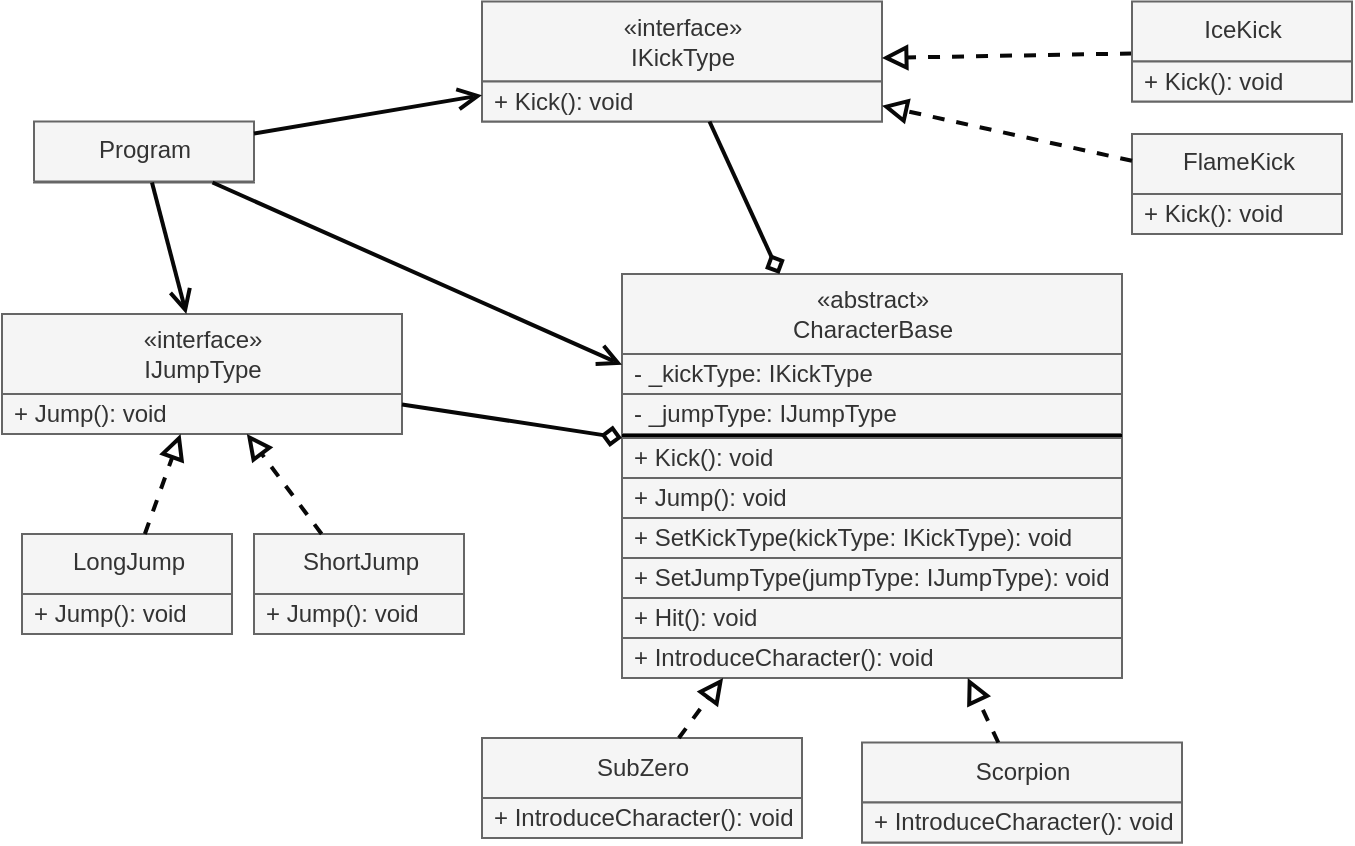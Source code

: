 <mxfile>
    <diagram id="n-HU4fG1coUEZPLs6XPE" name="Page-1">
        <mxGraphModel dx="1246" dy="1495" grid="1" gridSize="10" guides="1" tooltips="1" connect="1" arrows="1" fold="1" page="1" pageScale="1" pageWidth="1169" pageHeight="827" background="#ffffff" math="0" shadow="0">
            <root>
                <mxCell id="0"/>
                <mxCell id="1" parent="0"/>
                <mxCell id="25" value="Program" style="swimlane;fontStyle=0;align=center;verticalAlign=top;childLayout=stackLayout;horizontal=1;startSize=30;horizontalStack=0;resizeParent=1;resizeParentMax=0;resizeLast=0;collapsible=0;marginBottom=0;html=1;fillColor=#f5f5f5;fontColor=#333333;strokeColor=#666666;" parent="1" vertex="1">
                    <mxGeometry x="36" y="-746.25" width="110" height="30.5" as="geometry"/>
                </mxCell>
                <mxCell id="174" value="&lt;span style=&quot;font-weight: 400;&quot;&gt;«interface»&lt;/span&gt;&lt;br style=&quot;font-weight: 400;&quot;&gt;&lt;span style=&quot;font-weight: 400;&quot;&gt;IKickType&lt;/span&gt;&lt;span style=&quot;font-weight: 400;&quot;&gt;&lt;br&gt;&lt;/span&gt;" style="swimlane;fontStyle=1;align=center;verticalAlign=middle;childLayout=stackLayout;horizontal=1;startSize=40;horizontalStack=0;resizeParent=1;resizeParentMax=0;resizeLast=0;collapsible=0;marginBottom=0;html=1;fillColor=#f5f5f5;fontColor=#333333;strokeColor=#666666;" parent="1" vertex="1">
                    <mxGeometry x="260" y="-806.25" width="200" height="60" as="geometry"/>
                </mxCell>
                <mxCell id="175" value="+ Kick(): void" style="text;html=1;strokeColor=#666666;fillColor=#f5f5f5;align=left;verticalAlign=middle;spacingLeft=4;spacingRight=4;overflow=hidden;rotatable=0;points=[[0,0.5],[1,0.5]];portConstraint=eastwest;fontColor=#333333;" parent="174" vertex="1">
                    <mxGeometry y="40" width="200" height="20" as="geometry"/>
                </mxCell>
                <mxCell id="178" value="" style="endArrow=open;startArrow=none;endFill=0;startFill=0;endSize=8;html=1;verticalAlign=bottom;labelBackgroundColor=none;strokeWidth=2;sketch=0;fillColor=#f5f5f5;strokeColor=#080808;" parent="1" source="25" target="174" edge="1">
                    <mxGeometry width="160" relative="1" as="geometry">
                        <mxPoint x="136" y="-750.371" as="sourcePoint"/>
                        <mxPoint x="456" y="-740.896" as="targetPoint"/>
                    </mxGeometry>
                </mxCell>
                <mxCell id="193" value="FlameKick" style="swimlane;fontStyle=0;align=center;verticalAlign=top;childLayout=stackLayout;horizontal=1;startSize=30;horizontalStack=0;resizeParent=1;resizeParentMax=0;resizeLast=0;collapsible=0;marginBottom=0;html=1;fillColor=#f5f5f5;fontColor=#333333;strokeColor=#666666;" parent="1" vertex="1">
                    <mxGeometry x="585" y="-740" width="105" height="50" as="geometry"/>
                </mxCell>
                <mxCell id="262" value="+ Kick(): void" style="text;html=1;strokeColor=#666666;fillColor=#f5f5f5;align=left;verticalAlign=middle;spacingLeft=4;spacingRight=4;overflow=hidden;rotatable=0;points=[[0,0.5],[1,0.5]];portConstraint=eastwest;fontColor=#333333;" vertex="1" parent="193">
                    <mxGeometry y="30" width="105" height="20" as="geometry"/>
                </mxCell>
                <mxCell id="195" value="" style="endArrow=block;startArrow=none;endFill=0;startFill=0;endSize=8;html=1;verticalAlign=bottom;dashed=1;labelBackgroundColor=none;sketch=0;strokeWidth=2;fillColor=#f5f5f5;strokeColor=#080808;" parent="1" source="193" target="174" edge="1">
                    <mxGeometry width="160" relative="1" as="geometry">
                        <mxPoint x="-213.611" y="-455.25" as="sourcePoint"/>
                        <mxPoint x="-213.872" y="-516.25" as="targetPoint"/>
                    </mxGeometry>
                </mxCell>
                <mxCell id="198" value="" style="endArrow=block;startArrow=none;endFill=0;startFill=0;endSize=8;html=1;verticalAlign=bottom;dashed=1;labelBackgroundColor=none;sketch=0;strokeWidth=2;fillColor=#f5f5f5;strokeColor=#080808;" parent="1" source="200" target="174" edge="1">
                    <mxGeometry width="160" relative="1" as="geometry">
                        <mxPoint x="630" y="-767.735" as="sourcePoint"/>
                        <mxPoint x="-131.987" y="-516.25" as="targetPoint"/>
                    </mxGeometry>
                </mxCell>
                <mxCell id="200" value="IceKick" style="swimlane;fontStyle=0;align=center;verticalAlign=top;childLayout=stackLayout;horizontal=1;startSize=30;horizontalStack=0;resizeParent=1;resizeParentMax=0;resizeLast=0;collapsible=0;marginBottom=0;html=1;fillColor=#f5f5f5;fontColor=#333333;strokeColor=#666666;" parent="1" vertex="1">
                    <mxGeometry x="585" y="-806.25" width="110" height="50" as="geometry"/>
                </mxCell>
                <mxCell id="261" value="+ Kick(): void" style="text;html=1;strokeColor=#666666;fillColor=#f5f5f5;align=left;verticalAlign=middle;spacingLeft=4;spacingRight=4;overflow=hidden;rotatable=0;points=[[0,0.5],[1,0.5]];portConstraint=eastwest;fontColor=#333333;" vertex="1" parent="200">
                    <mxGeometry y="30" width="110" height="20" as="geometry"/>
                </mxCell>
                <mxCell id="204" value="&lt;span style=&quot;font-weight: 400;&quot;&gt;«interface»&lt;/span&gt;&lt;br style=&quot;font-weight: 400;&quot;&gt;&lt;span style=&quot;font-weight: 400;&quot;&gt;IJumpType&lt;br&gt;&lt;/span&gt;" style="swimlane;fontStyle=1;align=center;verticalAlign=middle;childLayout=stackLayout;horizontal=1;startSize=40;horizontalStack=0;resizeParent=1;resizeParentMax=0;resizeLast=0;collapsible=0;marginBottom=0;html=1;fillColor=#f5f5f5;fontColor=#333333;strokeColor=#666666;" vertex="1" parent="1">
                    <mxGeometry x="20" y="-650" width="200" height="60" as="geometry"/>
                </mxCell>
                <mxCell id="205" value="+ Jump(): void" style="text;html=1;strokeColor=#666666;fillColor=#f5f5f5;align=left;verticalAlign=middle;spacingLeft=4;spacingRight=4;overflow=hidden;rotatable=0;points=[[0,0.5],[1,0.5]];portConstraint=eastwest;fontColor=#333333;" vertex="1" parent="204">
                    <mxGeometry y="40" width="200" height="20" as="geometry"/>
                </mxCell>
                <mxCell id="207" value="" style="endArrow=open;startArrow=none;endFill=0;startFill=0;endSize=8;html=1;verticalAlign=bottom;labelBackgroundColor=none;strokeWidth=2;sketch=0;fillColor=#f5f5f5;strokeColor=#080808;" edge="1" parent="1" source="25" target="204">
                    <mxGeometry width="160" relative="1" as="geometry">
                        <mxPoint x="119.194" y="-705.75" as="sourcePoint"/>
                        <mxPoint x="185.708" y="-650" as="targetPoint"/>
                    </mxGeometry>
                </mxCell>
                <mxCell id="208" value="&lt;span style=&quot;font-weight: 400;&quot;&gt;«abstract»&lt;/span&gt;&lt;br style=&quot;font-weight: 400;&quot;&gt;&lt;span style=&quot;font-weight: 400;&quot;&gt;CharacterBase&lt;br&gt;&lt;/span&gt;" style="swimlane;fontStyle=1;align=center;verticalAlign=middle;childLayout=stackLayout;horizontal=1;startSize=40;horizontalStack=0;resizeParent=1;resizeParentMax=0;resizeLast=0;collapsible=0;marginBottom=0;html=1;fillColor=#f5f5f5;fontColor=#333333;strokeColor=#666666;" vertex="1" parent="1">
                    <mxGeometry x="330" y="-670" width="250" height="202" as="geometry"/>
                </mxCell>
                <mxCell id="217" value="- _kickType: IKickType" style="text;html=1;strokeColor=#666666;fillColor=#f5f5f5;align=left;verticalAlign=middle;spacingLeft=4;spacingRight=4;overflow=hidden;rotatable=0;points=[[0,0.5],[1,0.5]];portConstraint=eastwest;fontColor=#333333;" vertex="1" parent="208">
                    <mxGeometry y="40" width="250" height="20" as="geometry"/>
                </mxCell>
                <mxCell id="219" value="- _jumpType: IJumpType" style="text;html=1;strokeColor=#666666;fillColor=#f5f5f5;align=left;verticalAlign=middle;spacingLeft=4;spacingRight=4;overflow=hidden;rotatable=0;points=[[0,0.5],[1,0.5]];portConstraint=eastwest;fontColor=#333333;" vertex="1" parent="208">
                    <mxGeometry y="60" width="250" height="20" as="geometry"/>
                </mxCell>
                <mxCell id="218" value="" style="line;strokeWidth=2;align=left;verticalAlign=middle;spacingTop=-1;spacingLeft=3;spacingRight=3;rotatable=0;labelPosition=right;points=[];portConstraint=eastwest;labelBackgroundColor=#D1AEFC;labelBorderColor=none;shadow=0;" vertex="1" parent="208">
                    <mxGeometry y="80" width="250" height="2" as="geometry"/>
                </mxCell>
                <mxCell id="209" value="+ Kick(): void" style="text;html=1;strokeColor=#666666;fillColor=#f5f5f5;align=left;verticalAlign=middle;spacingLeft=4;spacingRight=4;overflow=hidden;rotatable=0;points=[[0,0.5],[1,0.5]];portConstraint=eastwest;fontColor=#333333;" vertex="1" parent="208">
                    <mxGeometry y="82" width="250" height="20" as="geometry"/>
                </mxCell>
                <mxCell id="210" value="+ Jump(): void" style="text;html=1;strokeColor=#666666;fillColor=#f5f5f5;align=left;verticalAlign=middle;spacingLeft=4;spacingRight=4;overflow=hidden;rotatable=0;points=[[0,0.5],[1,0.5]];portConstraint=eastwest;fontColor=#333333;" vertex="1" parent="208">
                    <mxGeometry y="102" width="250" height="20" as="geometry"/>
                </mxCell>
                <mxCell id="211" value="+ SetKickType(kickType: IKickType): void" style="text;html=1;strokeColor=#666666;fillColor=#f5f5f5;align=left;verticalAlign=middle;spacingLeft=4;spacingRight=4;overflow=hidden;rotatable=0;points=[[0,0.5],[1,0.5]];portConstraint=eastwest;fontColor=#333333;" vertex="1" parent="208">
                    <mxGeometry y="122" width="250" height="20" as="geometry"/>
                </mxCell>
                <mxCell id="212" value="+ SetJumpType(jumpType: IJumpType): void" style="text;html=1;strokeColor=#666666;fillColor=#f5f5f5;align=left;verticalAlign=middle;spacingLeft=4;spacingRight=4;overflow=hidden;rotatable=0;points=[[0,0.5],[1,0.5]];portConstraint=eastwest;fontColor=#333333;" vertex="1" parent="208">
                    <mxGeometry y="142" width="250" height="20" as="geometry"/>
                </mxCell>
                <mxCell id="213" value="+ Hit(): void" style="text;html=1;strokeColor=#666666;fillColor=#f5f5f5;align=left;verticalAlign=middle;spacingLeft=4;spacingRight=4;overflow=hidden;rotatable=0;points=[[0,0.5],[1,0.5]];portConstraint=eastwest;fontColor=#333333;" vertex="1" parent="208">
                    <mxGeometry y="162" width="250" height="20" as="geometry"/>
                </mxCell>
                <mxCell id="214" value="+ IntroduceCharacter(): void" style="text;html=1;strokeColor=#666666;fillColor=#f5f5f5;align=left;verticalAlign=middle;spacingLeft=4;spacingRight=4;overflow=hidden;rotatable=0;points=[[0,0.5],[1,0.5]];portConstraint=eastwest;fontColor=#333333;" vertex="1" parent="208">
                    <mxGeometry y="182" width="250" height="20" as="geometry"/>
                </mxCell>
                <mxCell id="215" value="" style="endArrow=open;startArrow=none;endFill=0;startFill=0;endSize=8;html=1;verticalAlign=bottom;labelBackgroundColor=none;strokeWidth=2;sketch=0;fillColor=#f5f5f5;strokeColor=#080808;" edge="1" parent="1" source="25" target="208">
                    <mxGeometry width="160" relative="1" as="geometry">
                        <mxPoint x="156" y="-710.703" as="sourcePoint"/>
                        <mxPoint x="220" y="-698.721" as="targetPoint"/>
                    </mxGeometry>
                </mxCell>
                <mxCell id="221" value="" style="endArrow=none;startArrow=diamond;endFill=0;startFill=0;endSize=8;html=1;verticalAlign=bottom;labelBackgroundColor=none;strokeWidth=2;sketch=0;fillColor=#f5f5f5;strokeColor=#080808;" edge="1" parent="1" source="208" target="174">
                    <mxGeometry width="160" relative="1" as="geometry">
                        <mxPoint x="847.135" y="-485.25" as="sourcePoint"/>
                        <mxPoint x="880" y="-615.25" as="targetPoint"/>
                    </mxGeometry>
                </mxCell>
                <mxCell id="222" value="" style="endArrow=none;startArrow=diamond;endFill=0;startFill=0;endSize=8;html=1;verticalAlign=bottom;labelBackgroundColor=none;strokeWidth=2;sketch=0;fillColor=#f5f5f5;strokeColor=#080808;" edge="1" parent="1" source="208" target="204">
                    <mxGeometry width="160" relative="1" as="geometry">
                        <mxPoint x="380.972" y="-687.25" as="sourcePoint"/>
                        <mxPoint x="374.167" y="-736.25" as="targetPoint"/>
                    </mxGeometry>
                </mxCell>
                <mxCell id="228" value="&lt;span style=&quot;font-weight: 400;&quot;&gt;SubZero&lt;br&gt;&lt;/span&gt;" style="swimlane;fontStyle=1;align=center;verticalAlign=middle;childLayout=stackLayout;horizontal=1;startSize=30;horizontalStack=0;resizeParent=1;resizeParentMax=0;resizeLast=0;collapsible=0;marginBottom=0;html=1;fillColor=#f5f5f5;fontColor=#333333;strokeColor=#666666;" vertex="1" parent="1">
                    <mxGeometry x="260" y="-438" width="160" height="50" as="geometry"/>
                </mxCell>
                <mxCell id="237" value="+ IntroduceCharacter(): void" style="text;html=1;strokeColor=#666666;fillColor=#f5f5f5;align=left;verticalAlign=middle;spacingLeft=4;spacingRight=4;overflow=hidden;rotatable=0;points=[[0,0.5],[1,0.5]];portConstraint=eastwest;fontColor=#333333;" vertex="1" parent="228">
                    <mxGeometry y="30" width="160" height="20" as="geometry"/>
                </mxCell>
                <mxCell id="238" value="&lt;span style=&quot;font-weight: 400;&quot;&gt;Scorpion&lt;br&gt;&lt;/span&gt;" style="swimlane;fontStyle=1;align=center;verticalAlign=middle;childLayout=stackLayout;horizontal=1;startSize=30;horizontalStack=0;resizeParent=1;resizeParentMax=0;resizeLast=0;collapsible=0;marginBottom=0;html=1;fillColor=#f5f5f5;fontColor=#333333;strokeColor=#666666;" vertex="1" parent="1">
                    <mxGeometry x="450" y="-435.75" width="160" height="50" as="geometry"/>
                </mxCell>
                <mxCell id="239" value="+ IntroduceCharacter(): void" style="text;html=1;strokeColor=#666666;fillColor=#f5f5f5;align=left;verticalAlign=middle;spacingLeft=4;spacingRight=4;overflow=hidden;rotatable=0;points=[[0,0.5],[1,0.5]];portConstraint=eastwest;fontColor=#333333;" vertex="1" parent="238">
                    <mxGeometry y="30" width="160" height="20" as="geometry"/>
                </mxCell>
                <mxCell id="240" value="" style="endArrow=block;startArrow=none;endFill=0;startFill=0;endSize=8;html=1;verticalAlign=bottom;dashed=1;labelBackgroundColor=none;sketch=0;strokeWidth=2;fillColor=#f5f5f5;strokeColor=#080808;" edge="1" parent="1" source="238" target="208">
                    <mxGeometry width="160" relative="1" as="geometry">
                        <mxPoint x="809" y="-668.746" as="sourcePoint"/>
                        <mxPoint x="540" y="-719.961" as="targetPoint"/>
                    </mxGeometry>
                </mxCell>
                <mxCell id="241" value="" style="endArrow=block;startArrow=none;endFill=0;startFill=0;endSize=8;html=1;verticalAlign=bottom;dashed=1;labelBackgroundColor=none;sketch=0;strokeWidth=2;fillColor=#f5f5f5;strokeColor=#080808;" edge="1" parent="1" source="228" target="208">
                    <mxGeometry width="160" relative="1" as="geometry">
                        <mxPoint x="528.152" y="-425.75" as="sourcePoint"/>
                        <mxPoint x="512.867" y="-458" as="targetPoint"/>
                    </mxGeometry>
                </mxCell>
                <mxCell id="254" value="LongJump" style="swimlane;fontStyle=0;align=center;verticalAlign=top;childLayout=stackLayout;horizontal=1;startSize=30;horizontalStack=0;resizeParent=1;resizeParentMax=0;resizeLast=0;collapsible=0;marginBottom=0;html=1;fillColor=#f5f5f5;fontColor=#333333;strokeColor=#666666;" vertex="1" parent="1">
                    <mxGeometry x="30" y="-540" width="105" height="50" as="geometry"/>
                </mxCell>
                <mxCell id="257" value="+ Jump(): void" style="text;html=1;strokeColor=#666666;fillColor=#f5f5f5;align=left;verticalAlign=middle;spacingLeft=4;spacingRight=4;overflow=hidden;rotatable=0;points=[[0,0.5],[1,0.5]];portConstraint=eastwest;fontColor=#333333;" vertex="1" parent="254">
                    <mxGeometry y="30" width="105" height="20" as="geometry"/>
                </mxCell>
                <mxCell id="256" value="" style="endArrow=block;startArrow=none;endFill=0;startFill=0;endSize=8;html=1;verticalAlign=bottom;dashed=1;labelBackgroundColor=none;sketch=0;strokeWidth=2;fillColor=#f5f5f5;strokeColor=#080808;" edge="1" parent="1" source="254" target="204">
                    <mxGeometry width="160" relative="1" as="geometry">
                        <mxPoint x="595" y="-715.777" as="sourcePoint"/>
                        <mxPoint x="470" y="-743.818" as="targetPoint"/>
                    </mxGeometry>
                </mxCell>
                <mxCell id="258" value="ShortJump" style="swimlane;fontStyle=0;align=center;verticalAlign=top;childLayout=stackLayout;horizontal=1;startSize=30;horizontalStack=0;resizeParent=1;resizeParentMax=0;resizeLast=0;collapsible=0;marginBottom=0;html=1;fillColor=#f5f5f5;fontColor=#333333;strokeColor=#666666;" vertex="1" parent="1">
                    <mxGeometry x="146" y="-540" width="105" height="50" as="geometry"/>
                </mxCell>
                <mxCell id="259" value="+ Jump(): void" style="text;html=1;strokeColor=#666666;fillColor=#f5f5f5;align=left;verticalAlign=middle;spacingLeft=4;spacingRight=4;overflow=hidden;rotatable=0;points=[[0,0.5],[1,0.5]];portConstraint=eastwest;fontColor=#333333;" vertex="1" parent="258">
                    <mxGeometry y="30" width="105" height="20" as="geometry"/>
                </mxCell>
                <mxCell id="260" value="" style="endArrow=block;startArrow=none;endFill=0;startFill=0;endSize=8;html=1;verticalAlign=bottom;dashed=1;labelBackgroundColor=none;sketch=0;strokeWidth=2;fillColor=#f5f5f5;strokeColor=#080808;" edge="1" parent="1" source="258" target="204">
                    <mxGeometry width="160" relative="1" as="geometry">
                        <mxPoint x="101.429" y="-530" as="sourcePoint"/>
                        <mxPoint x="119.286" y="-580" as="targetPoint"/>
                    </mxGeometry>
                </mxCell>
            </root>
        </mxGraphModel>
    </diagram>
</mxfile>
